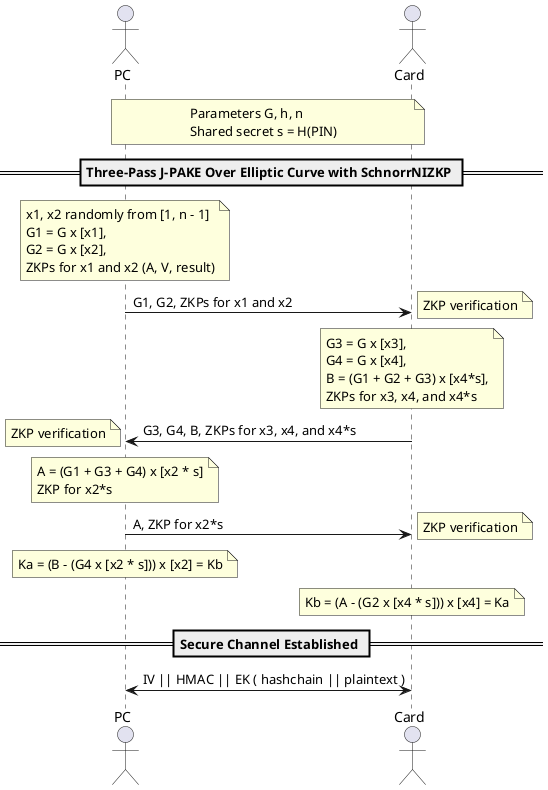@startuml

actor PC
actor Card

note over PC, Card: Parameters G, h, n\nShared secret s = H(PIN)

== Three-Pass J-PAKE Over Elliptic Curve with SchnorrNIZKP ==
note over PC : x1, x2 randomly from [1, n – 1]\nG1 = G x [x1],\nG2 = G x [x2],\nZKPs for x1 and x2 (A, V, result)
PC -> Card: G1, G2, ZKPs for x1 and x2
note right : ZKP verification
note over Card : G3 = G x [x3],\nG4 = G x [x4],\nB = (G1 + G2 + G3) x [x4*s],\nZKPs for x3, x4, and x4*s
Card -> PC: G3, G4, B, ZKPs for x3, x4, and x4*s
note left : ZKP verification
note over PC : A = (G1 + G3 + G4) x [x2 * s]\nZKP for x2*s
PC -> Card: A, ZKP for x2*s
note right : ZKP verification
note over PC : Ka = (B – (G4 x [x2 * s])) x [x2] = Kb
note over Card : Kb = (A – (G2 x [x4 * s])) x [x4] = Ka

== Secure Channel Established ==
PC <-> Card: IV || HMAC || EK ( hashchain || plaintext )

@enduml
